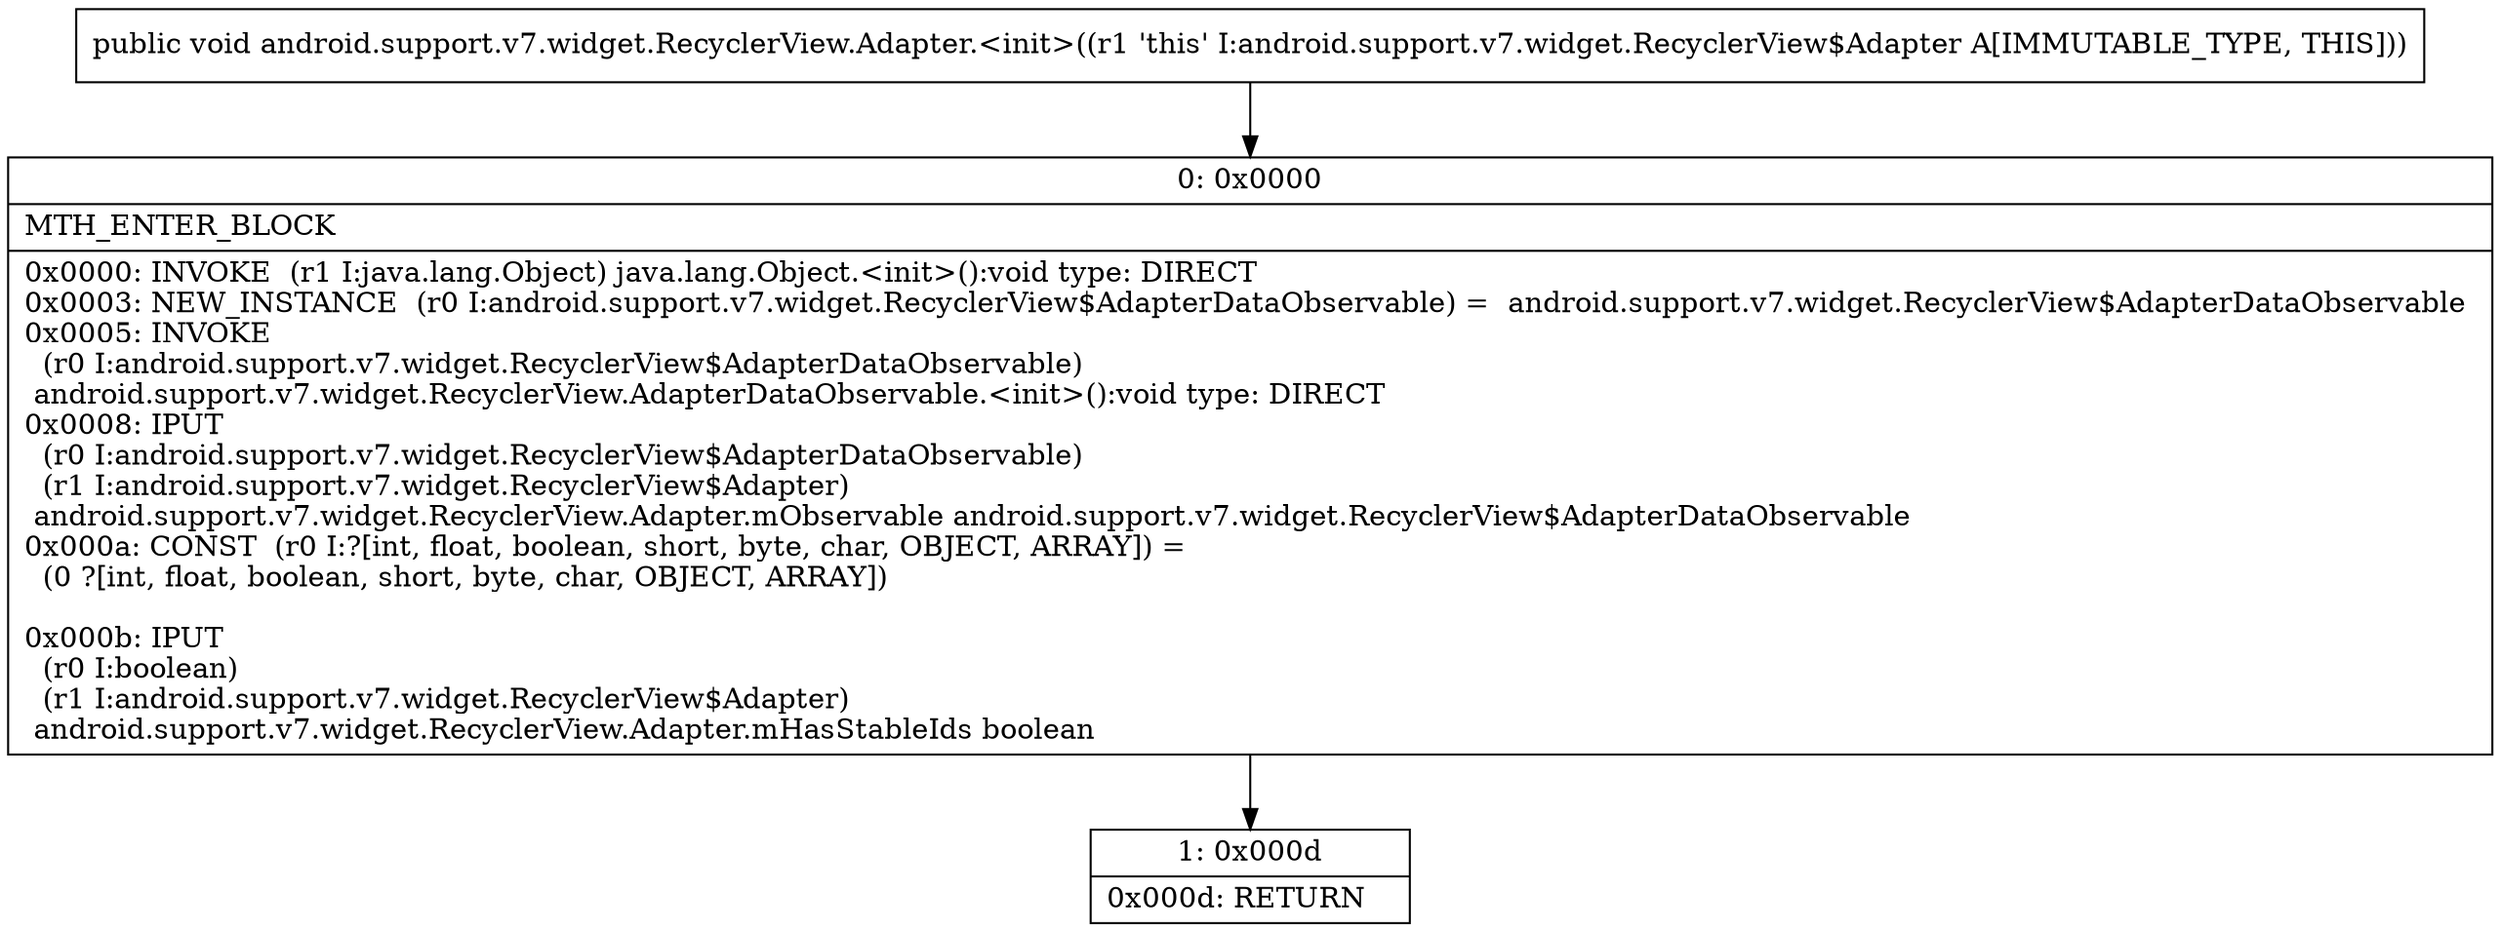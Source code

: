 digraph "CFG forandroid.support.v7.widget.RecyclerView.Adapter.\<init\>()V" {
Node_0 [shape=record,label="{0\:\ 0x0000|MTH_ENTER_BLOCK\l|0x0000: INVOKE  (r1 I:java.lang.Object) java.lang.Object.\<init\>():void type: DIRECT \l0x0003: NEW_INSTANCE  (r0 I:android.support.v7.widget.RecyclerView$AdapterDataObservable) =  android.support.v7.widget.RecyclerView$AdapterDataObservable \l0x0005: INVOKE  \l  (r0 I:android.support.v7.widget.RecyclerView$AdapterDataObservable)\l android.support.v7.widget.RecyclerView.AdapterDataObservable.\<init\>():void type: DIRECT \l0x0008: IPUT  \l  (r0 I:android.support.v7.widget.RecyclerView$AdapterDataObservable)\l  (r1 I:android.support.v7.widget.RecyclerView$Adapter)\l android.support.v7.widget.RecyclerView.Adapter.mObservable android.support.v7.widget.RecyclerView$AdapterDataObservable \l0x000a: CONST  (r0 I:?[int, float, boolean, short, byte, char, OBJECT, ARRAY]) = \l  (0 ?[int, float, boolean, short, byte, char, OBJECT, ARRAY])\l \l0x000b: IPUT  \l  (r0 I:boolean)\l  (r1 I:android.support.v7.widget.RecyclerView$Adapter)\l android.support.v7.widget.RecyclerView.Adapter.mHasStableIds boolean \l}"];
Node_1 [shape=record,label="{1\:\ 0x000d|0x000d: RETURN   \l}"];
MethodNode[shape=record,label="{public void android.support.v7.widget.RecyclerView.Adapter.\<init\>((r1 'this' I:android.support.v7.widget.RecyclerView$Adapter A[IMMUTABLE_TYPE, THIS])) }"];
MethodNode -> Node_0;
Node_0 -> Node_1;
}

